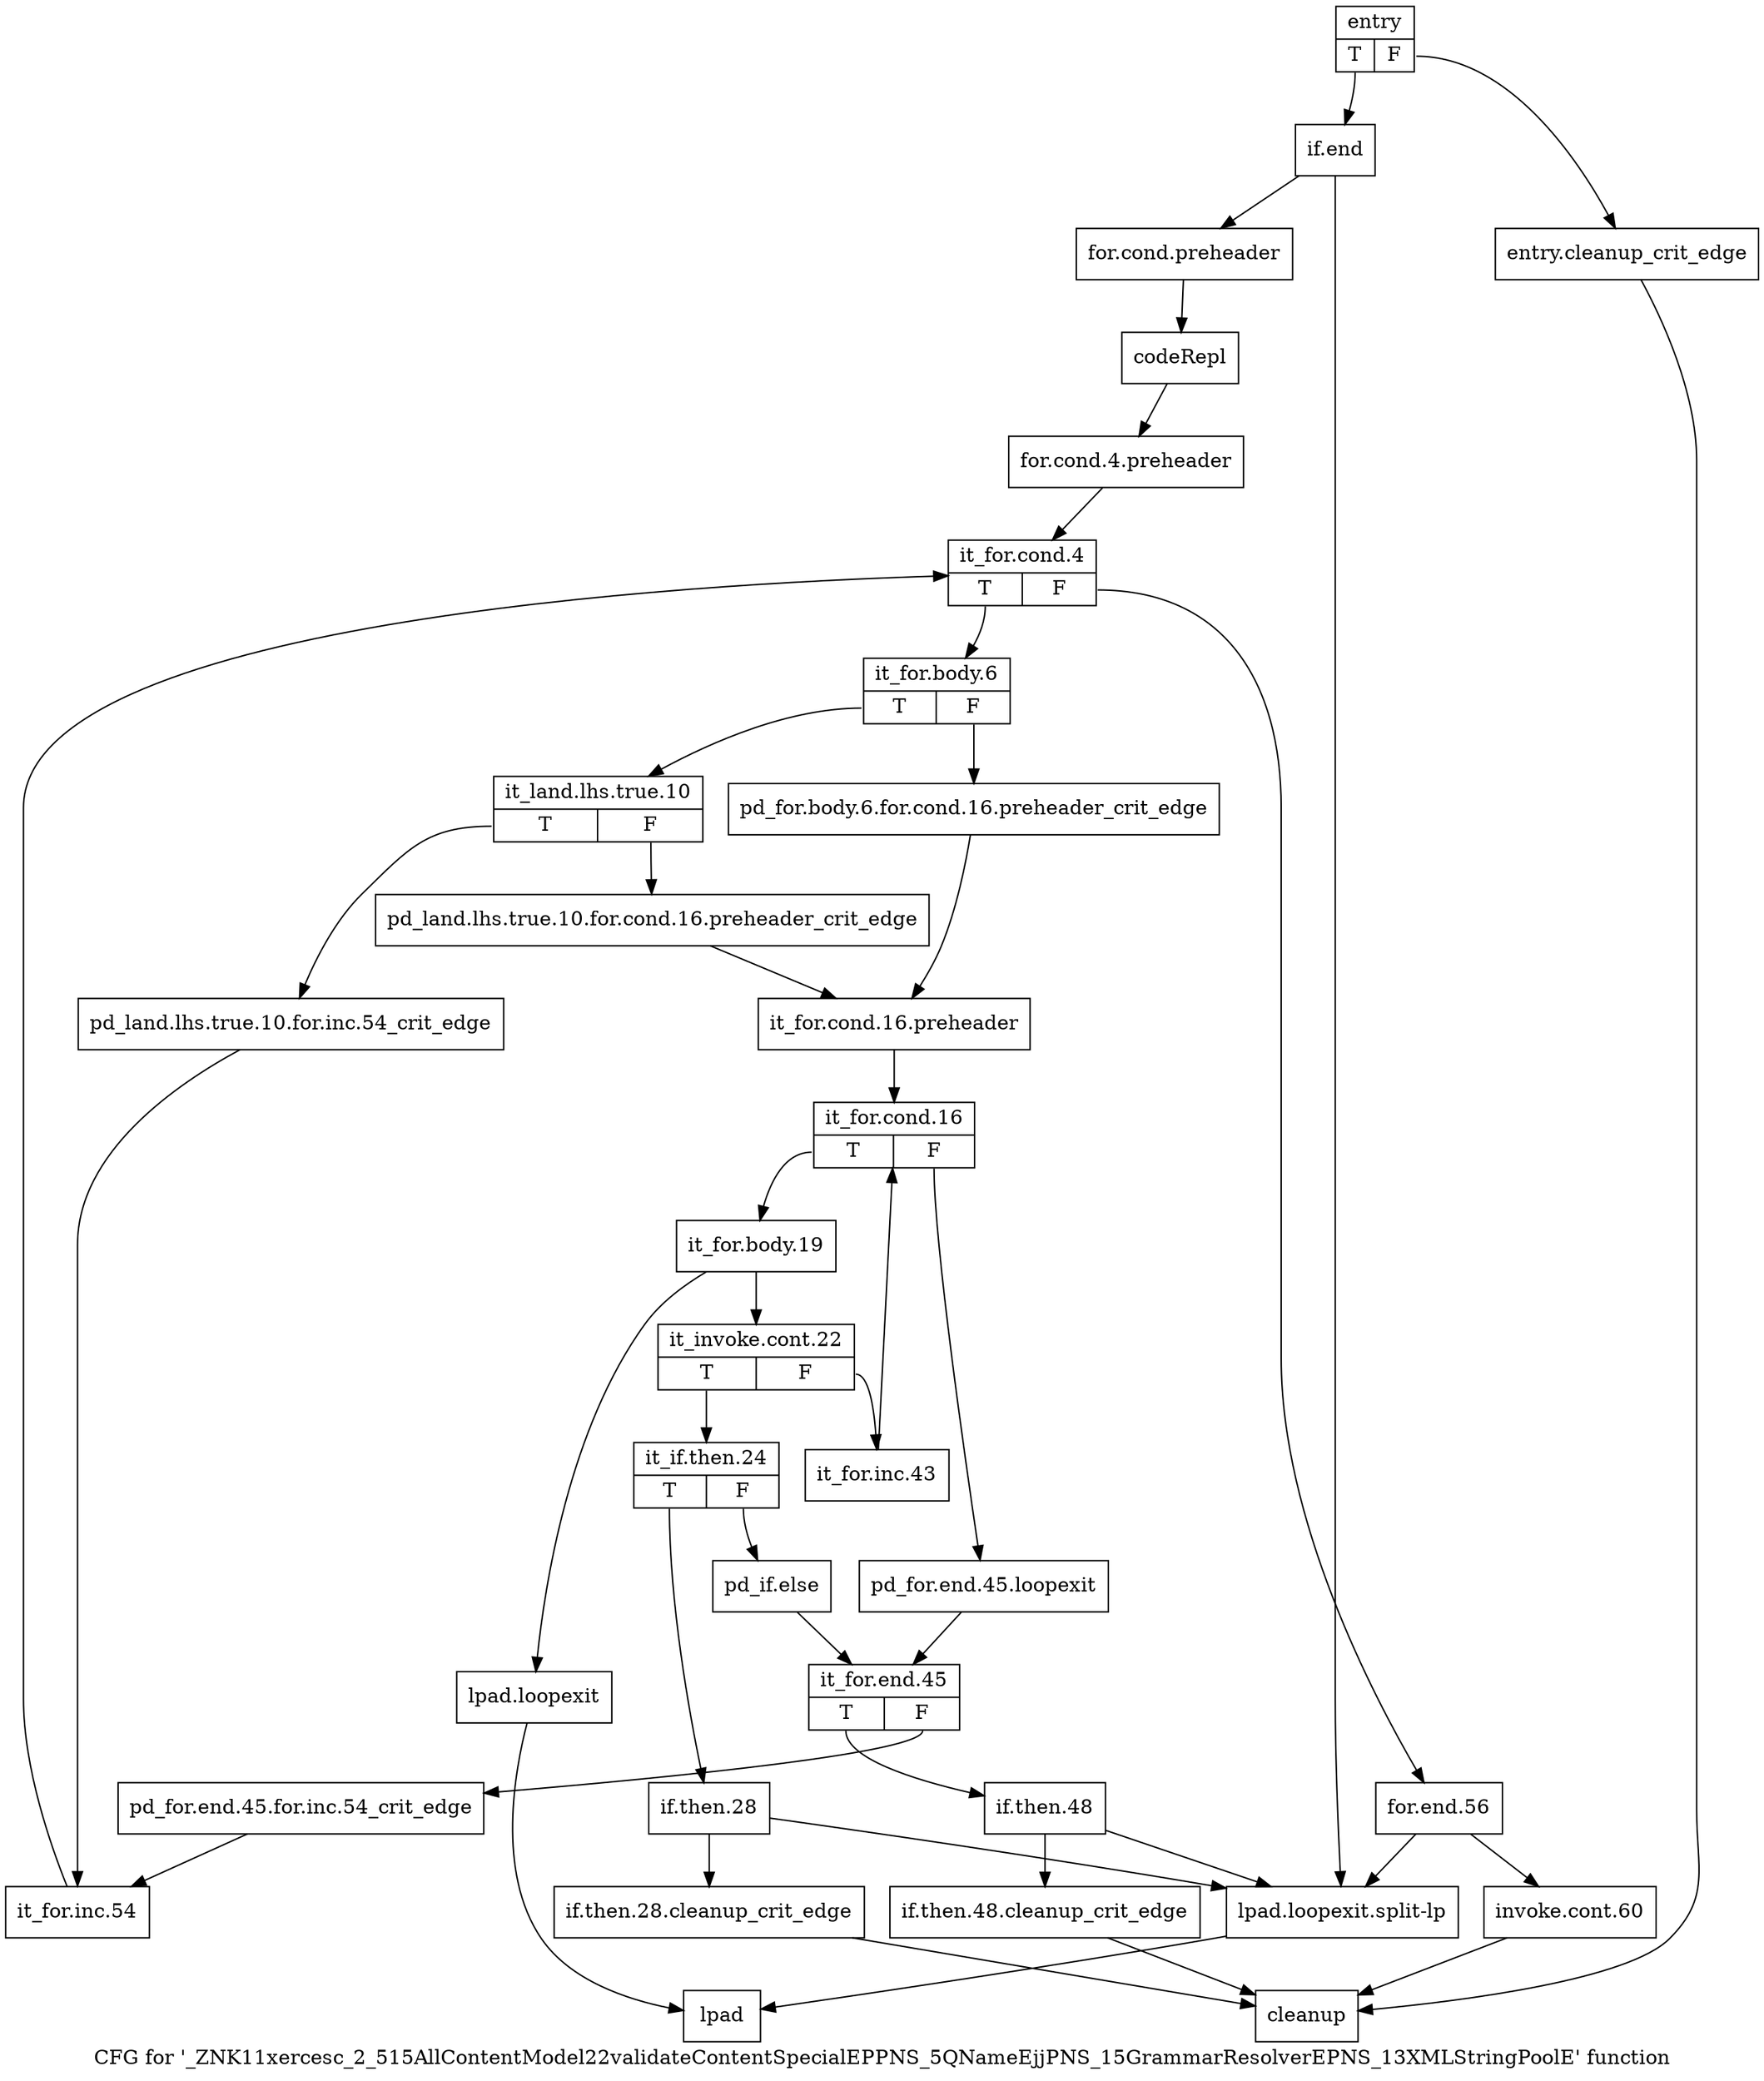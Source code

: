 digraph "CFG for '_ZNK11xercesc_2_515AllContentModel22validateContentSpecialEPPNS_5QNameEjjPNS_15GrammarResolverEPNS_13XMLStringPoolE' function" {
	label="CFG for '_ZNK11xercesc_2_515AllContentModel22validateContentSpecialEPPNS_5QNameEjjPNS_15GrammarResolverEPNS_13XMLStringPoolE' function";

	Node0x24e2970 [shape=record,label="{entry|{<s0>T|<s1>F}}"];
	Node0x24e2970:s0 -> Node0x24e2a10;
	Node0x24e2970:s1 -> Node0x24e29c0;
	Node0x24e29c0 [shape=record,label="{entry.cleanup_crit_edge}"];
	Node0x24e29c0 -> Node0x24e3370;
	Node0x24e2a10 [shape=record,label="{if.end}"];
	Node0x24e2a10 -> Node0x24e2a60;
	Node0x24e2a10 -> Node0x24e2ba0;
	Node0x24e2a60 [shape=record,label="{for.cond.preheader}"];
	Node0x24e2a60 -> Node0x24e2ab0;
	Node0x24e2ab0 [shape=record,label="{codeRepl}"];
	Node0x24e2ab0 -> Node0x24e2b00;
	Node0x24e2b00 [shape=record,label="{for.cond.4.preheader}"];
	Node0x24e2b00 -> Node0x24e2c40;
	Node0x24e2b50 [shape=record,label="{lpad.loopexit}"];
	Node0x24e2b50 -> Node0x24e2bf0;
	Node0x24e2ba0 [shape=record,label="{lpad.loopexit.split-lp}"];
	Node0x24e2ba0 -> Node0x24e2bf0;
	Node0x24e2bf0 [shape=record,label="{lpad}"];
	Node0x24e2c40 [shape=record,label="{it_for.cond.4|{<s0>T|<s1>F}}"];
	Node0x24e2c40:s0 -> Node0x24e2c90;
	Node0x24e2c40:s1 -> Node0x24e32d0;
	Node0x24e2c90 [shape=record,label="{it_for.body.6|{<s0>T|<s1>F}}"];
	Node0x24e2c90:s0 -> Node0x24e2d30;
	Node0x24e2c90:s1 -> Node0x24e2ce0;
	Node0x24e2ce0 [shape=record,label="{pd_for.body.6.for.cond.16.preheader_crit_edge}"];
	Node0x24e2ce0 -> Node0x24e2e20;
	Node0x24e2d30 [shape=record,label="{it_land.lhs.true.10|{<s0>T|<s1>F}}"];
	Node0x24e2d30:s0 -> Node0x24e2dd0;
	Node0x24e2d30:s1 -> Node0x24e2d80;
	Node0x24e2d80 [shape=record,label="{pd_land.lhs.true.10.for.cond.16.preheader_crit_edge}"];
	Node0x24e2d80 -> Node0x24e2e20;
	Node0x24e2dd0 [shape=record,label="{pd_land.lhs.true.10.for.inc.54_crit_edge}"];
	Node0x24e2dd0 -> Node0x24e3280;
	Node0x24e2e20 [shape=record,label="{it_for.cond.16.preheader}"];
	Node0x24e2e20 -> Node0x24e2e70;
	Node0x24e2e70 [shape=record,label="{it_for.cond.16|{<s0>T|<s1>F}}"];
	Node0x24e2e70:s0 -> Node0x24e2ec0;
	Node0x24e2e70:s1 -> Node0x24e30f0;
	Node0x24e2ec0 [shape=record,label="{it_for.body.19}"];
	Node0x24e2ec0 -> Node0x24e2f10;
	Node0x24e2ec0 -> Node0x24e2b50;
	Node0x24e2f10 [shape=record,label="{it_invoke.cont.22|{<s0>T|<s1>F}}"];
	Node0x24e2f10:s0 -> Node0x24e2f60;
	Node0x24e2f10:s1 -> Node0x24e30a0;
	Node0x24e2f60 [shape=record,label="{it_if.then.24|{<s0>T|<s1>F}}"];
	Node0x24e2f60:s0 -> Node0x24e2fb0;
	Node0x24e2f60:s1 -> Node0x24e3050;
	Node0x24e2fb0 [shape=record,label="{if.then.28}"];
	Node0x24e2fb0 -> Node0x24e3000;
	Node0x24e2fb0 -> Node0x24e2ba0;
	Node0x24e3000 [shape=record,label="{if.then.28.cleanup_crit_edge}"];
	Node0x24e3000 -> Node0x24e3370;
	Node0x24e3050 [shape=record,label="{pd_if.else}"];
	Node0x24e3050 -> Node0x24e3140;
	Node0x24e30a0 [shape=record,label="{it_for.inc.43}"];
	Node0x24e30a0 -> Node0x24e2e70;
	Node0x24e30f0 [shape=record,label="{pd_for.end.45.loopexit}"];
	Node0x24e30f0 -> Node0x24e3140;
	Node0x24e3140 [shape=record,label="{it_for.end.45|{<s0>T|<s1>F}}"];
	Node0x24e3140:s0 -> Node0x24e31e0;
	Node0x24e3140:s1 -> Node0x24e3190;
	Node0x24e3190 [shape=record,label="{pd_for.end.45.for.inc.54_crit_edge}"];
	Node0x24e3190 -> Node0x24e3280;
	Node0x24e31e0 [shape=record,label="{if.then.48}"];
	Node0x24e31e0 -> Node0x24e3230;
	Node0x24e31e0 -> Node0x24e2ba0;
	Node0x24e3230 [shape=record,label="{if.then.48.cleanup_crit_edge}"];
	Node0x24e3230 -> Node0x24e3370;
	Node0x24e3280 [shape=record,label="{it_for.inc.54}"];
	Node0x24e3280 -> Node0x24e2c40;
	Node0x24e32d0 [shape=record,label="{for.end.56}"];
	Node0x24e32d0 -> Node0x24e3320;
	Node0x24e32d0 -> Node0x24e2ba0;
	Node0x24e3320 [shape=record,label="{invoke.cont.60}"];
	Node0x24e3320 -> Node0x24e3370;
	Node0x24e3370 [shape=record,label="{cleanup}"];
}
